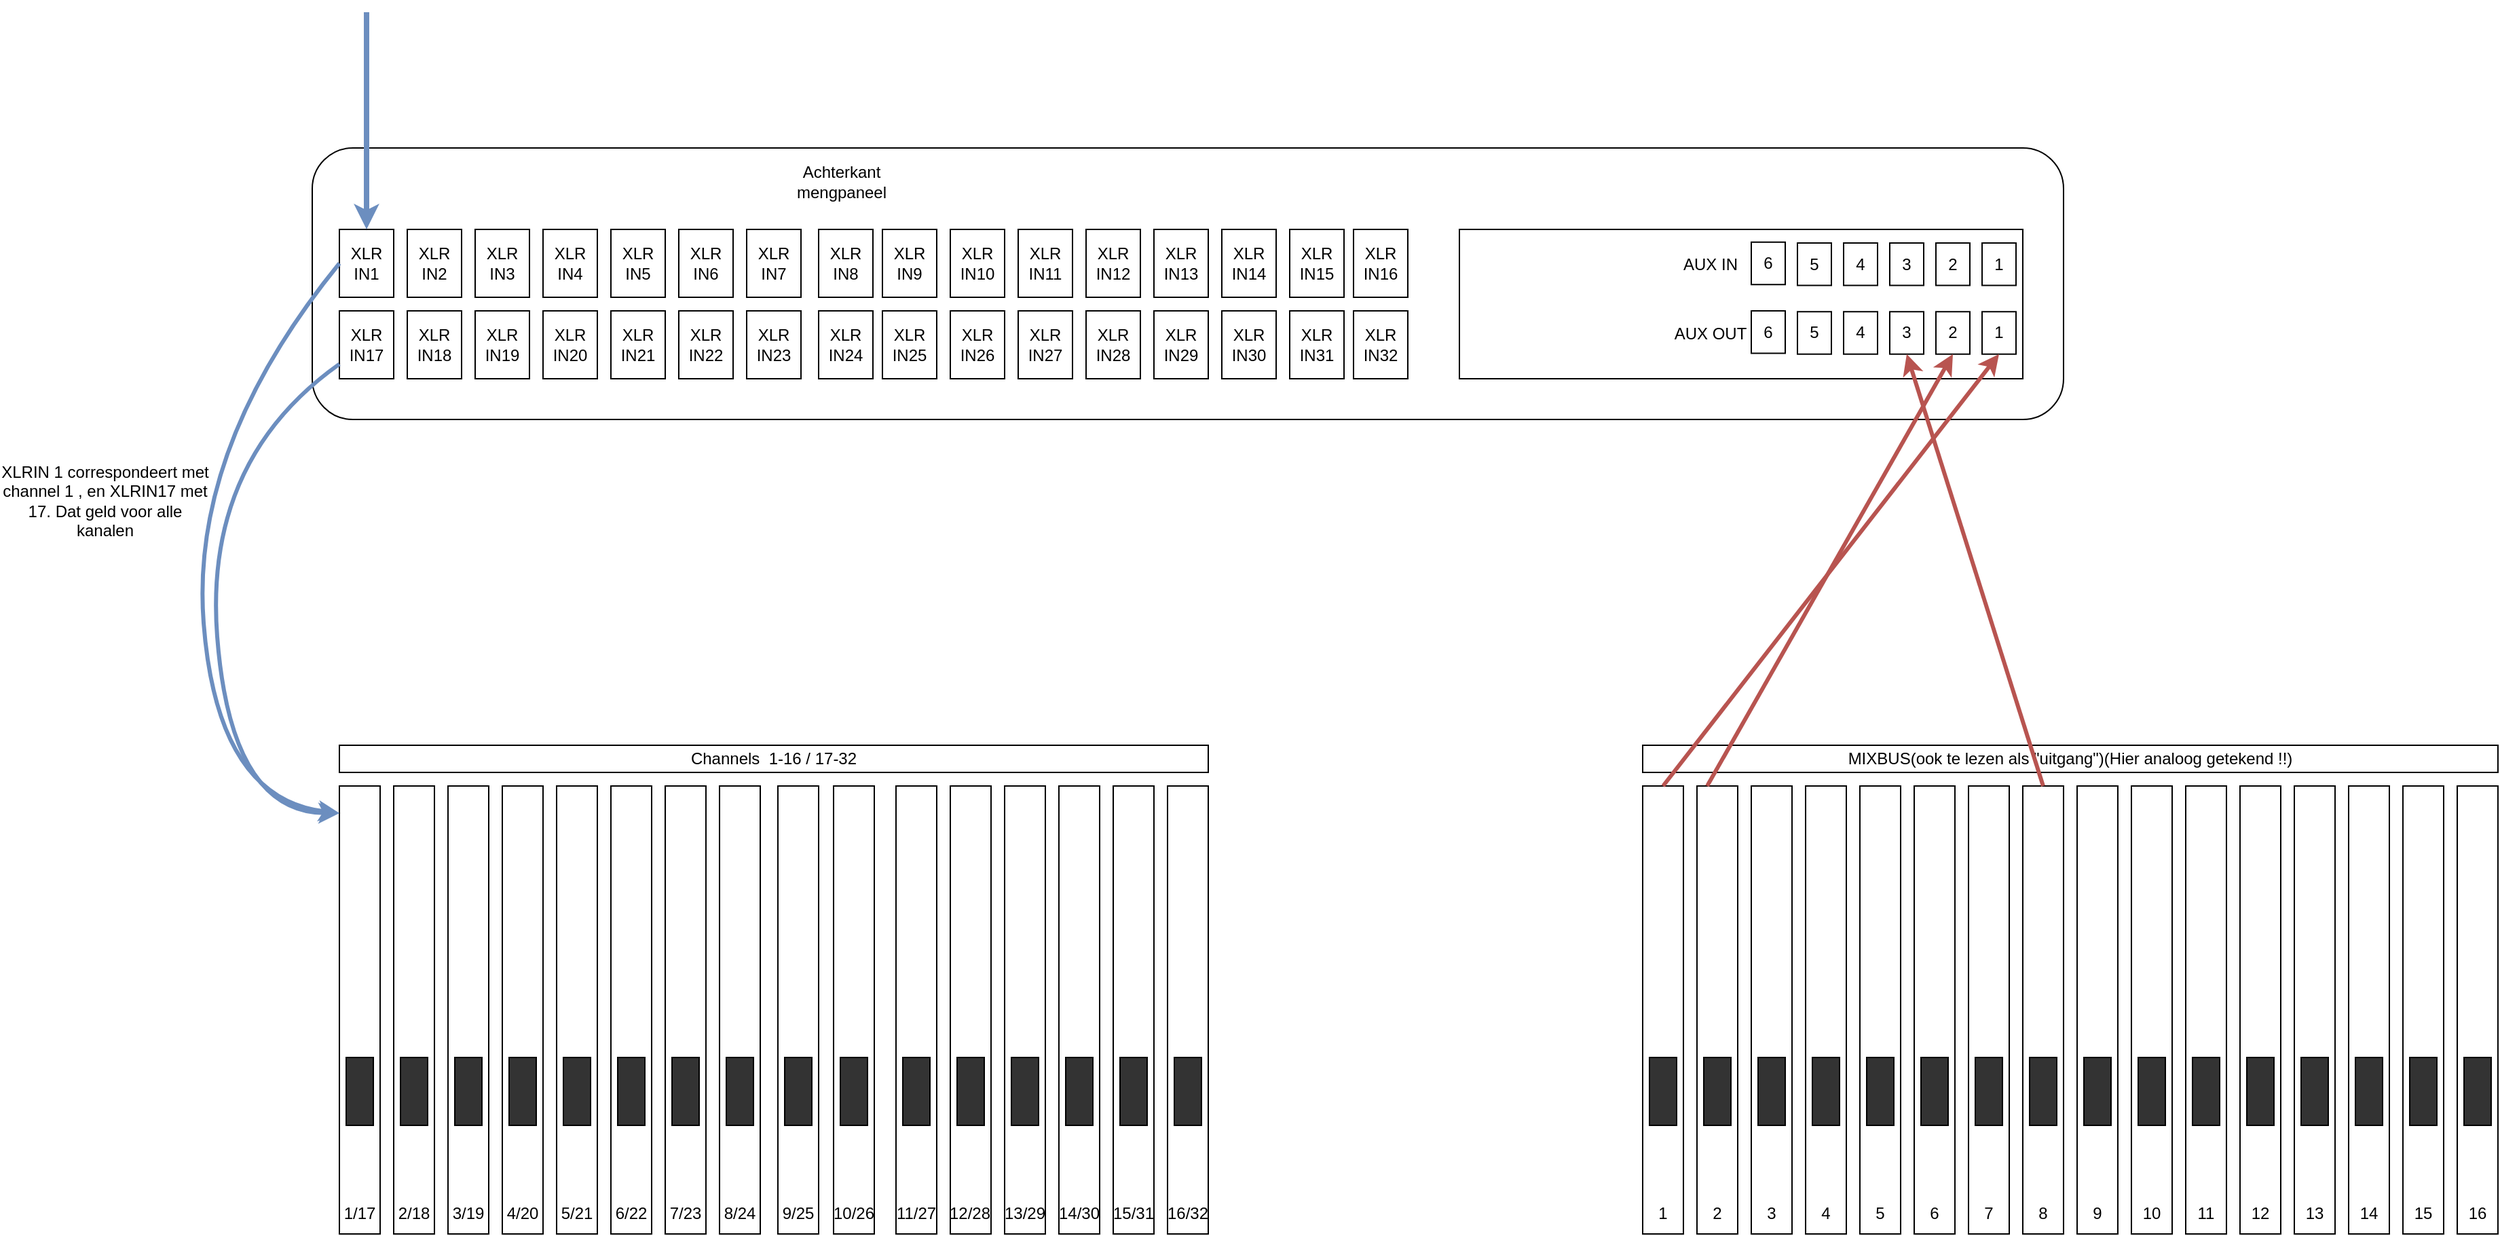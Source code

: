 <mxfile version="21.6.8" type="github">
  <diagram name="Pagina-1" id="InURAMPZYblSBHTQdXdy">
    <mxGraphModel dx="2547" dy="2115" grid="1" gridSize="10" guides="1" tooltips="1" connect="1" arrows="1" fold="1" page="1" pageScale="1" pageWidth="827" pageHeight="1169" math="0" shadow="0">
      <root>
        <mxCell id="0" />
        <mxCell id="1" parent="0" />
        <mxCell id="hqscupT1ShzUSF0tj5RE-1" value="" style="rounded=1;whiteSpace=wrap;html=1;" vertex="1" parent="1">
          <mxGeometry y="30" width="1290" height="200" as="geometry" />
        </mxCell>
        <mxCell id="Id2yi0CTfCnAcxIZ-awq-1" value="XLR IN1" style="rounded=0;whiteSpace=wrap;html=1;" parent="1" vertex="1">
          <mxGeometry x="20" y="90" width="40" height="50" as="geometry" />
        </mxCell>
        <mxCell id="Id2yi0CTfCnAcxIZ-awq-2" value="XLR IN2" style="rounded=0;whiteSpace=wrap;html=1;" parent="1" vertex="1">
          <mxGeometry x="70" y="90" width="40" height="50" as="geometry" />
        </mxCell>
        <mxCell id="Id2yi0CTfCnAcxIZ-awq-3" value="XLR IN3" style="rounded=0;whiteSpace=wrap;html=1;" parent="1" vertex="1">
          <mxGeometry x="120" y="90" width="40" height="50" as="geometry" />
        </mxCell>
        <mxCell id="Id2yi0CTfCnAcxIZ-awq-4" value="XLR IN4" style="rounded=0;whiteSpace=wrap;html=1;" parent="1" vertex="1">
          <mxGeometry x="170" y="90" width="40" height="50" as="geometry" />
        </mxCell>
        <mxCell id="Id2yi0CTfCnAcxIZ-awq-5" value="XLR IN5" style="rounded=0;whiteSpace=wrap;html=1;" parent="1" vertex="1">
          <mxGeometry x="220" y="90" width="40" height="50" as="geometry" />
        </mxCell>
        <mxCell id="Id2yi0CTfCnAcxIZ-awq-6" value="XLR IN6" style="rounded=0;whiteSpace=wrap;html=1;" parent="1" vertex="1">
          <mxGeometry x="270" y="90" width="40" height="50" as="geometry" />
        </mxCell>
        <mxCell id="Id2yi0CTfCnAcxIZ-awq-7" value="XLR IN7" style="rounded=0;whiteSpace=wrap;html=1;" parent="1" vertex="1">
          <mxGeometry x="320" y="90" width="40" height="50" as="geometry" />
        </mxCell>
        <mxCell id="Id2yi0CTfCnAcxIZ-awq-8" value="XLR IN8" style="rounded=0;whiteSpace=wrap;html=1;" parent="1" vertex="1">
          <mxGeometry x="373" y="90" width="40" height="50" as="geometry" />
        </mxCell>
        <mxCell id="Id2yi0CTfCnAcxIZ-awq-9" value="XLR IN9" style="rounded=0;whiteSpace=wrap;html=1;" parent="1" vertex="1">
          <mxGeometry x="420" y="90" width="40" height="50" as="geometry" />
        </mxCell>
        <mxCell id="Id2yi0CTfCnAcxIZ-awq-10" value="XLR IN11" style="rounded=0;whiteSpace=wrap;html=1;" parent="1" vertex="1">
          <mxGeometry x="520" y="90" width="40" height="50" as="geometry" />
        </mxCell>
        <mxCell id="Id2yi0CTfCnAcxIZ-awq-11" value="XLR IN10" style="rounded=0;whiteSpace=wrap;html=1;" parent="1" vertex="1">
          <mxGeometry x="470" y="90" width="40" height="50" as="geometry" />
        </mxCell>
        <mxCell id="Id2yi0CTfCnAcxIZ-awq-12" value="XLR IN12" style="rounded=0;whiteSpace=wrap;html=1;" parent="1" vertex="1">
          <mxGeometry x="570" y="90" width="40" height="50" as="geometry" />
        </mxCell>
        <mxCell id="Id2yi0CTfCnAcxIZ-awq-13" value="XLR IN13" style="rounded=0;whiteSpace=wrap;html=1;" parent="1" vertex="1">
          <mxGeometry x="620" y="90" width="40" height="50" as="geometry" />
        </mxCell>
        <mxCell id="Id2yi0CTfCnAcxIZ-awq-14" value="XLR IN14" style="rounded=0;whiteSpace=wrap;html=1;" parent="1" vertex="1">
          <mxGeometry x="670" y="90" width="40" height="50" as="geometry" />
        </mxCell>
        <mxCell id="Id2yi0CTfCnAcxIZ-awq-15" value="XLR IN15" style="rounded=0;whiteSpace=wrap;html=1;" parent="1" vertex="1">
          <mxGeometry x="720" y="90" width="40" height="50" as="geometry" />
        </mxCell>
        <mxCell id="Id2yi0CTfCnAcxIZ-awq-16" value="XLR IN16" style="rounded=0;whiteSpace=wrap;html=1;" parent="1" vertex="1">
          <mxGeometry x="767" y="90" width="40" height="50" as="geometry" />
        </mxCell>
        <mxCell id="Id2yi0CTfCnAcxIZ-awq-25" value="XLR IN17" style="rounded=0;whiteSpace=wrap;html=1;" parent="1" vertex="1">
          <mxGeometry x="20" y="150" width="40" height="50" as="geometry" />
        </mxCell>
        <mxCell id="Id2yi0CTfCnAcxIZ-awq-26" value="XLR IN18" style="rounded=0;whiteSpace=wrap;html=1;" parent="1" vertex="1">
          <mxGeometry x="70" y="150" width="40" height="50" as="geometry" />
        </mxCell>
        <mxCell id="Id2yi0CTfCnAcxIZ-awq-27" value="XLR IN19" style="rounded=0;whiteSpace=wrap;html=1;" parent="1" vertex="1">
          <mxGeometry x="120" y="150" width="40" height="50" as="geometry" />
        </mxCell>
        <mxCell id="Id2yi0CTfCnAcxIZ-awq-28" value="XLR IN20" style="rounded=0;whiteSpace=wrap;html=1;" parent="1" vertex="1">
          <mxGeometry x="170" y="150" width="40" height="50" as="geometry" />
        </mxCell>
        <mxCell id="Id2yi0CTfCnAcxIZ-awq-29" value="XLR IN21" style="rounded=0;whiteSpace=wrap;html=1;" parent="1" vertex="1">
          <mxGeometry x="220" y="150" width="40" height="50" as="geometry" />
        </mxCell>
        <mxCell id="Id2yi0CTfCnAcxIZ-awq-30" value="XLR IN22" style="rounded=0;whiteSpace=wrap;html=1;" parent="1" vertex="1">
          <mxGeometry x="270" y="150" width="40" height="50" as="geometry" />
        </mxCell>
        <mxCell id="Id2yi0CTfCnAcxIZ-awq-31" value="XLR IN23" style="rounded=0;whiteSpace=wrap;html=1;" parent="1" vertex="1">
          <mxGeometry x="320" y="150" width="40" height="50" as="geometry" />
        </mxCell>
        <mxCell id="Id2yi0CTfCnAcxIZ-awq-32" value="XLR IN24" style="rounded=0;whiteSpace=wrap;html=1;" parent="1" vertex="1">
          <mxGeometry x="373" y="150" width="40" height="50" as="geometry" />
        </mxCell>
        <mxCell id="Id2yi0CTfCnAcxIZ-awq-33" value="XLR IN25" style="rounded=0;whiteSpace=wrap;html=1;" parent="1" vertex="1">
          <mxGeometry x="420" y="150" width="40" height="50" as="geometry" />
        </mxCell>
        <mxCell id="Id2yi0CTfCnAcxIZ-awq-34" value="XLR IN27" style="rounded=0;whiteSpace=wrap;html=1;" parent="1" vertex="1">
          <mxGeometry x="520" y="150" width="40" height="50" as="geometry" />
        </mxCell>
        <mxCell id="Id2yi0CTfCnAcxIZ-awq-35" value="XLR IN26" style="rounded=0;whiteSpace=wrap;html=1;" parent="1" vertex="1">
          <mxGeometry x="470" y="150" width="40" height="50" as="geometry" />
        </mxCell>
        <mxCell id="Id2yi0CTfCnAcxIZ-awq-36" value="XLR IN28" style="rounded=0;whiteSpace=wrap;html=1;" parent="1" vertex="1">
          <mxGeometry x="570" y="150" width="40" height="50" as="geometry" />
        </mxCell>
        <mxCell id="Id2yi0CTfCnAcxIZ-awq-37" value="XLR IN29" style="rounded=0;whiteSpace=wrap;html=1;" parent="1" vertex="1">
          <mxGeometry x="620" y="150" width="40" height="50" as="geometry" />
        </mxCell>
        <mxCell id="Id2yi0CTfCnAcxIZ-awq-38" value="XLR IN30" style="rounded=0;whiteSpace=wrap;html=1;" parent="1" vertex="1">
          <mxGeometry x="670" y="150" width="40" height="50" as="geometry" />
        </mxCell>
        <mxCell id="Id2yi0CTfCnAcxIZ-awq-39" value="XLR IN31" style="rounded=0;whiteSpace=wrap;html=1;" parent="1" vertex="1">
          <mxGeometry x="720" y="150" width="40" height="50" as="geometry" />
        </mxCell>
        <mxCell id="Id2yi0CTfCnAcxIZ-awq-40" value="XLR IN32" style="rounded=0;whiteSpace=wrap;html=1;" parent="1" vertex="1">
          <mxGeometry x="767" y="150" width="40" height="50" as="geometry" />
        </mxCell>
        <mxCell id="hqscupT1ShzUSF0tj5RE-2" value="Achterkant mengpaneel" style="text;html=1;strokeColor=none;fillColor=none;align=center;verticalAlign=middle;whiteSpace=wrap;rounded=0;" vertex="1" parent="1">
          <mxGeometry x="360" y="40" width="60" height="30" as="geometry" />
        </mxCell>
        <mxCell id="hqscupT1ShzUSF0tj5RE-3" value="" style="rounded=0;whiteSpace=wrap;html=1;" vertex="1" parent="1">
          <mxGeometry x="20" y="500" width="30" height="330" as="geometry" />
        </mxCell>
        <mxCell id="hqscupT1ShzUSF0tj5RE-4" value="" style="rounded=0;whiteSpace=wrap;html=1;fillColor=#333333;" vertex="1" parent="1">
          <mxGeometry x="25" y="700" width="20" height="50" as="geometry" />
        </mxCell>
        <mxCell id="hqscupT1ShzUSF0tj5RE-5" value="1/17" style="text;html=1;strokeColor=none;fillColor=none;align=center;verticalAlign=middle;whiteSpace=wrap;rounded=0;" vertex="1" parent="1">
          <mxGeometry x="25" y="800" width="20" height="30" as="geometry" />
        </mxCell>
        <mxCell id="hqscupT1ShzUSF0tj5RE-6" value="" style="rounded=0;whiteSpace=wrap;html=1;" vertex="1" parent="1">
          <mxGeometry x="980" y="500" width="30" height="330" as="geometry" />
        </mxCell>
        <mxCell id="hqscupT1ShzUSF0tj5RE-7" value="" style="rounded=0;whiteSpace=wrap;html=1;fillColor=#333333;" vertex="1" parent="1">
          <mxGeometry x="985" y="700" width="20" height="50" as="geometry" />
        </mxCell>
        <mxCell id="hqscupT1ShzUSF0tj5RE-8" value="1" style="text;html=1;strokeColor=none;fillColor=none;align=center;verticalAlign=middle;whiteSpace=wrap;rounded=0;" vertex="1" parent="1">
          <mxGeometry x="985" y="800" width="20" height="30" as="geometry" />
        </mxCell>
        <mxCell id="hqscupT1ShzUSF0tj5RE-10" value="" style="endArrow=classic;html=1;rounded=0;strokeWidth=4;fillColor=#dae8fc;strokeColor=#6c8ebf;" edge="1" parent="1" target="Id2yi0CTfCnAcxIZ-awq-1">
          <mxGeometry width="50" height="50" relative="1" as="geometry">
            <mxPoint x="40" y="-70" as="sourcePoint" />
            <mxPoint x="65" y="-100" as="targetPoint" />
          </mxGeometry>
        </mxCell>
        <mxCell id="hqscupT1ShzUSF0tj5RE-11" value="" style="curved=1;endArrow=classic;html=1;rounded=0;fillColor=#dae8fc;strokeColor=#6c8ebf;exitX=0;exitY=0.5;exitDx=0;exitDy=0;strokeWidth=3;" edge="1" parent="1" source="Id2yi0CTfCnAcxIZ-awq-1">
          <mxGeometry width="50" height="50" relative="1" as="geometry">
            <mxPoint x="-30" y="570" as="sourcePoint" />
            <mxPoint x="20" y="520" as="targetPoint" />
            <Array as="points">
              <mxPoint x="-90" y="250" />
              <mxPoint x="-70" y="510" />
            </Array>
          </mxGeometry>
        </mxCell>
        <mxCell id="hqscupT1ShzUSF0tj5RE-12" value="" style="rounded=0;whiteSpace=wrap;html=1;" vertex="1" parent="1">
          <mxGeometry x="60" y="500" width="30" height="330" as="geometry" />
        </mxCell>
        <mxCell id="hqscupT1ShzUSF0tj5RE-13" value="" style="rounded=0;whiteSpace=wrap;html=1;fillColor=#333333;" vertex="1" parent="1">
          <mxGeometry x="65" y="700" width="20" height="50" as="geometry" />
        </mxCell>
        <mxCell id="hqscupT1ShzUSF0tj5RE-14" value="2/18" style="text;html=1;strokeColor=none;fillColor=none;align=center;verticalAlign=middle;whiteSpace=wrap;rounded=0;" vertex="1" parent="1">
          <mxGeometry x="65" y="800" width="20" height="30" as="geometry" />
        </mxCell>
        <mxCell id="hqscupT1ShzUSF0tj5RE-15" value="" style="rounded=0;whiteSpace=wrap;html=1;" vertex="1" parent="1">
          <mxGeometry x="100" y="500" width="30" height="330" as="geometry" />
        </mxCell>
        <mxCell id="hqscupT1ShzUSF0tj5RE-16" value="" style="rounded=0;whiteSpace=wrap;html=1;fillColor=#333333;" vertex="1" parent="1">
          <mxGeometry x="105" y="700" width="20" height="50" as="geometry" />
        </mxCell>
        <mxCell id="hqscupT1ShzUSF0tj5RE-17" value="3/19" style="text;html=1;strokeColor=none;fillColor=none;align=center;verticalAlign=middle;whiteSpace=wrap;rounded=0;" vertex="1" parent="1">
          <mxGeometry x="105" y="800" width="20" height="30" as="geometry" />
        </mxCell>
        <mxCell id="hqscupT1ShzUSF0tj5RE-18" value="" style="rounded=0;whiteSpace=wrap;html=1;" vertex="1" parent="1">
          <mxGeometry x="140" y="500" width="30" height="330" as="geometry" />
        </mxCell>
        <mxCell id="hqscupT1ShzUSF0tj5RE-19" value="" style="rounded=0;whiteSpace=wrap;html=1;fillColor=#333333;" vertex="1" parent="1">
          <mxGeometry x="145" y="700" width="20" height="50" as="geometry" />
        </mxCell>
        <mxCell id="hqscupT1ShzUSF0tj5RE-20" value="4/20" style="text;html=1;strokeColor=none;fillColor=none;align=center;verticalAlign=middle;whiteSpace=wrap;rounded=0;" vertex="1" parent="1">
          <mxGeometry x="145" y="800" width="20" height="30" as="geometry" />
        </mxCell>
        <mxCell id="hqscupT1ShzUSF0tj5RE-21" value="" style="rounded=0;whiteSpace=wrap;html=1;" vertex="1" parent="1">
          <mxGeometry x="180" y="500" width="30" height="330" as="geometry" />
        </mxCell>
        <mxCell id="hqscupT1ShzUSF0tj5RE-22" value="" style="rounded=0;whiteSpace=wrap;html=1;fillColor=#333333;" vertex="1" parent="1">
          <mxGeometry x="185" y="700" width="20" height="50" as="geometry" />
        </mxCell>
        <mxCell id="hqscupT1ShzUSF0tj5RE-23" value="5/21" style="text;html=1;strokeColor=none;fillColor=none;align=center;verticalAlign=middle;whiteSpace=wrap;rounded=0;" vertex="1" parent="1">
          <mxGeometry x="185" y="800" width="20" height="30" as="geometry" />
        </mxCell>
        <mxCell id="hqscupT1ShzUSF0tj5RE-24" value="" style="rounded=0;whiteSpace=wrap;html=1;" vertex="1" parent="1">
          <mxGeometry x="220" y="500" width="30" height="330" as="geometry" />
        </mxCell>
        <mxCell id="hqscupT1ShzUSF0tj5RE-25" value="" style="rounded=0;whiteSpace=wrap;html=1;fillColor=#333333;" vertex="1" parent="1">
          <mxGeometry x="225" y="700" width="20" height="50" as="geometry" />
        </mxCell>
        <mxCell id="hqscupT1ShzUSF0tj5RE-26" value="6/22" style="text;html=1;strokeColor=none;fillColor=none;align=center;verticalAlign=middle;whiteSpace=wrap;rounded=0;" vertex="1" parent="1">
          <mxGeometry x="225" y="800" width="20" height="30" as="geometry" />
        </mxCell>
        <mxCell id="hqscupT1ShzUSF0tj5RE-27" value="" style="rounded=0;whiteSpace=wrap;html=1;" vertex="1" parent="1">
          <mxGeometry x="260" y="500" width="30" height="330" as="geometry" />
        </mxCell>
        <mxCell id="hqscupT1ShzUSF0tj5RE-28" value="" style="rounded=0;whiteSpace=wrap;html=1;fillColor=#333333;" vertex="1" parent="1">
          <mxGeometry x="265" y="700" width="20" height="50" as="geometry" />
        </mxCell>
        <mxCell id="hqscupT1ShzUSF0tj5RE-29" value="7/23" style="text;html=1;strokeColor=none;fillColor=none;align=center;verticalAlign=middle;whiteSpace=wrap;rounded=0;" vertex="1" parent="1">
          <mxGeometry x="265" y="800" width="20" height="30" as="geometry" />
        </mxCell>
        <mxCell id="hqscupT1ShzUSF0tj5RE-30" value="" style="rounded=0;whiteSpace=wrap;html=1;" vertex="1" parent="1">
          <mxGeometry x="300" y="500" width="30" height="330" as="geometry" />
        </mxCell>
        <mxCell id="hqscupT1ShzUSF0tj5RE-31" value="" style="rounded=0;whiteSpace=wrap;html=1;fillColor=#333333;" vertex="1" parent="1">
          <mxGeometry x="305" y="700" width="20" height="50" as="geometry" />
        </mxCell>
        <mxCell id="hqscupT1ShzUSF0tj5RE-32" value="8/24" style="text;html=1;strokeColor=none;fillColor=none;align=center;verticalAlign=middle;whiteSpace=wrap;rounded=0;" vertex="1" parent="1">
          <mxGeometry x="305" y="800" width="20" height="30" as="geometry" />
        </mxCell>
        <mxCell id="hqscupT1ShzUSF0tj5RE-33" value="" style="rounded=0;whiteSpace=wrap;html=1;" vertex="1" parent="1">
          <mxGeometry x="343" y="500" width="30" height="330" as="geometry" />
        </mxCell>
        <mxCell id="hqscupT1ShzUSF0tj5RE-34" value="" style="rounded=0;whiteSpace=wrap;html=1;fillColor=#333333;" vertex="1" parent="1">
          <mxGeometry x="348" y="700" width="20" height="50" as="geometry" />
        </mxCell>
        <mxCell id="hqscupT1ShzUSF0tj5RE-35" value="9/25" style="text;html=1;strokeColor=none;fillColor=none;align=center;verticalAlign=middle;whiteSpace=wrap;rounded=0;" vertex="1" parent="1">
          <mxGeometry x="348" y="800" width="20" height="30" as="geometry" />
        </mxCell>
        <mxCell id="hqscupT1ShzUSF0tj5RE-36" value="" style="rounded=0;whiteSpace=wrap;html=1;" vertex="1" parent="1">
          <mxGeometry x="384" y="500" width="30" height="330" as="geometry" />
        </mxCell>
        <mxCell id="hqscupT1ShzUSF0tj5RE-37" value="" style="rounded=0;whiteSpace=wrap;html=1;fillColor=#333333;" vertex="1" parent="1">
          <mxGeometry x="389" y="700" width="20" height="50" as="geometry" />
        </mxCell>
        <mxCell id="hqscupT1ShzUSF0tj5RE-38" value="10/26" style="text;html=1;strokeColor=none;fillColor=none;align=center;verticalAlign=middle;whiteSpace=wrap;rounded=0;" vertex="1" parent="1">
          <mxGeometry x="389" y="800" width="20" height="30" as="geometry" />
        </mxCell>
        <mxCell id="hqscupT1ShzUSF0tj5RE-39" value="" style="rounded=0;whiteSpace=wrap;html=1;" vertex="1" parent="1">
          <mxGeometry x="430" y="500" width="30" height="330" as="geometry" />
        </mxCell>
        <mxCell id="hqscupT1ShzUSF0tj5RE-40" value="" style="rounded=0;whiteSpace=wrap;html=1;fillColor=#333333;" vertex="1" parent="1">
          <mxGeometry x="435" y="700" width="20" height="50" as="geometry" />
        </mxCell>
        <mxCell id="hqscupT1ShzUSF0tj5RE-41" value="11/27" style="text;html=1;strokeColor=none;fillColor=none;align=center;verticalAlign=middle;whiteSpace=wrap;rounded=0;" vertex="1" parent="1">
          <mxGeometry x="435" y="800" width="20" height="30" as="geometry" />
        </mxCell>
        <mxCell id="hqscupT1ShzUSF0tj5RE-42" value="" style="rounded=0;whiteSpace=wrap;html=1;" vertex="1" parent="1">
          <mxGeometry x="470" y="500" width="30" height="330" as="geometry" />
        </mxCell>
        <mxCell id="hqscupT1ShzUSF0tj5RE-43" value="" style="rounded=0;whiteSpace=wrap;html=1;fillColor=#333333;" vertex="1" parent="1">
          <mxGeometry x="475" y="700" width="20" height="50" as="geometry" />
        </mxCell>
        <mxCell id="hqscupT1ShzUSF0tj5RE-44" value="12/28" style="text;html=1;strokeColor=none;fillColor=none;align=center;verticalAlign=middle;whiteSpace=wrap;rounded=0;" vertex="1" parent="1">
          <mxGeometry x="472" y="800" width="25" height="30" as="geometry" />
        </mxCell>
        <mxCell id="hqscupT1ShzUSF0tj5RE-45" value="" style="rounded=0;whiteSpace=wrap;html=1;" vertex="1" parent="1">
          <mxGeometry x="510" y="500" width="30" height="330" as="geometry" />
        </mxCell>
        <mxCell id="hqscupT1ShzUSF0tj5RE-46" value="" style="rounded=0;whiteSpace=wrap;html=1;fillColor=#333333;" vertex="1" parent="1">
          <mxGeometry x="515" y="700" width="20" height="50" as="geometry" />
        </mxCell>
        <mxCell id="hqscupT1ShzUSF0tj5RE-47" value="13/29" style="text;html=1;strokeColor=none;fillColor=none;align=center;verticalAlign=middle;whiteSpace=wrap;rounded=0;" vertex="1" parent="1">
          <mxGeometry x="515" y="800" width="20" height="30" as="geometry" />
        </mxCell>
        <mxCell id="hqscupT1ShzUSF0tj5RE-48" value="" style="rounded=0;whiteSpace=wrap;html=1;" vertex="1" parent="1">
          <mxGeometry x="550" y="500" width="30" height="330" as="geometry" />
        </mxCell>
        <mxCell id="hqscupT1ShzUSF0tj5RE-49" value="" style="rounded=0;whiteSpace=wrap;html=1;fillColor=#333333;" vertex="1" parent="1">
          <mxGeometry x="555" y="700" width="20" height="50" as="geometry" />
        </mxCell>
        <mxCell id="hqscupT1ShzUSF0tj5RE-50" value="14/30" style="text;html=1;strokeColor=none;fillColor=none;align=center;verticalAlign=middle;whiteSpace=wrap;rounded=0;" vertex="1" parent="1">
          <mxGeometry x="555" y="800" width="20" height="30" as="geometry" />
        </mxCell>
        <mxCell id="hqscupT1ShzUSF0tj5RE-51" value="" style="rounded=0;whiteSpace=wrap;html=1;" vertex="1" parent="1">
          <mxGeometry x="590" y="500" width="30" height="330" as="geometry" />
        </mxCell>
        <mxCell id="hqscupT1ShzUSF0tj5RE-52" value="" style="rounded=0;whiteSpace=wrap;html=1;fillColor=#333333;" vertex="1" parent="1">
          <mxGeometry x="595" y="700" width="20" height="50" as="geometry" />
        </mxCell>
        <mxCell id="hqscupT1ShzUSF0tj5RE-53" value="15/31" style="text;html=1;strokeColor=none;fillColor=none;align=center;verticalAlign=middle;whiteSpace=wrap;rounded=0;" vertex="1" parent="1">
          <mxGeometry x="595" y="800" width="20" height="30" as="geometry" />
        </mxCell>
        <mxCell id="hqscupT1ShzUSF0tj5RE-54" value="" style="rounded=0;whiteSpace=wrap;html=1;" vertex="1" parent="1">
          <mxGeometry x="630" y="500" width="30" height="330" as="geometry" />
        </mxCell>
        <mxCell id="hqscupT1ShzUSF0tj5RE-55" value="" style="rounded=0;whiteSpace=wrap;html=1;fillColor=#333333;" vertex="1" parent="1">
          <mxGeometry x="635" y="700" width="20" height="50" as="geometry" />
        </mxCell>
        <mxCell id="hqscupT1ShzUSF0tj5RE-56" value="16/32" style="text;html=1;strokeColor=none;fillColor=none;align=center;verticalAlign=middle;whiteSpace=wrap;rounded=0;" vertex="1" parent="1">
          <mxGeometry x="635" y="800" width="20" height="30" as="geometry" />
        </mxCell>
        <mxCell id="hqscupT1ShzUSF0tj5RE-57" value="MIXBUS(ook te lezen als &quot;uitgang&quot;)(Hier analoog getekend !!)" style="rounded=0;whiteSpace=wrap;html=1;" vertex="1" parent="1">
          <mxGeometry x="980" y="470" width="630" height="20" as="geometry" />
        </mxCell>
        <mxCell id="hqscupT1ShzUSF0tj5RE-58" value="" style="rounded=0;whiteSpace=wrap;html=1;" vertex="1" parent="1">
          <mxGeometry x="1020" y="500" width="30" height="330" as="geometry" />
        </mxCell>
        <mxCell id="hqscupT1ShzUSF0tj5RE-59" value="" style="rounded=0;whiteSpace=wrap;html=1;fillColor=#333333;" vertex="1" parent="1">
          <mxGeometry x="1025" y="700" width="20" height="50" as="geometry" />
        </mxCell>
        <mxCell id="hqscupT1ShzUSF0tj5RE-60" value="2" style="text;html=1;strokeColor=none;fillColor=none;align=center;verticalAlign=middle;whiteSpace=wrap;rounded=0;" vertex="1" parent="1">
          <mxGeometry x="1025" y="800" width="20" height="30" as="geometry" />
        </mxCell>
        <mxCell id="hqscupT1ShzUSF0tj5RE-61" value="" style="rounded=0;whiteSpace=wrap;html=1;" vertex="1" parent="1">
          <mxGeometry x="1060" y="500" width="30" height="330" as="geometry" />
        </mxCell>
        <mxCell id="hqscupT1ShzUSF0tj5RE-62" value="" style="rounded=0;whiteSpace=wrap;html=1;fillColor=#333333;" vertex="1" parent="1">
          <mxGeometry x="1065" y="700" width="20" height="50" as="geometry" />
        </mxCell>
        <mxCell id="hqscupT1ShzUSF0tj5RE-63" value="3" style="text;html=1;strokeColor=none;fillColor=none;align=center;verticalAlign=middle;whiteSpace=wrap;rounded=0;" vertex="1" parent="1">
          <mxGeometry x="1065" y="800" width="20" height="30" as="geometry" />
        </mxCell>
        <mxCell id="hqscupT1ShzUSF0tj5RE-64" value="" style="rounded=0;whiteSpace=wrap;html=1;" vertex="1" parent="1">
          <mxGeometry x="1100" y="500" width="30" height="330" as="geometry" />
        </mxCell>
        <mxCell id="hqscupT1ShzUSF0tj5RE-65" value="" style="rounded=0;whiteSpace=wrap;html=1;fillColor=#333333;" vertex="1" parent="1">
          <mxGeometry x="1105" y="700" width="20" height="50" as="geometry" />
        </mxCell>
        <mxCell id="hqscupT1ShzUSF0tj5RE-66" value="4" style="text;html=1;strokeColor=none;fillColor=none;align=center;verticalAlign=middle;whiteSpace=wrap;rounded=0;" vertex="1" parent="1">
          <mxGeometry x="1105" y="800" width="20" height="30" as="geometry" />
        </mxCell>
        <mxCell id="hqscupT1ShzUSF0tj5RE-67" value="" style="rounded=0;whiteSpace=wrap;html=1;" vertex="1" parent="1">
          <mxGeometry x="1140" y="500" width="30" height="330" as="geometry" />
        </mxCell>
        <mxCell id="hqscupT1ShzUSF0tj5RE-68" value="" style="rounded=0;whiteSpace=wrap;html=1;fillColor=#333333;" vertex="1" parent="1">
          <mxGeometry x="1145" y="700" width="20" height="50" as="geometry" />
        </mxCell>
        <mxCell id="hqscupT1ShzUSF0tj5RE-69" value="5" style="text;html=1;strokeColor=none;fillColor=none;align=center;verticalAlign=middle;whiteSpace=wrap;rounded=0;" vertex="1" parent="1">
          <mxGeometry x="1145" y="800" width="20" height="30" as="geometry" />
        </mxCell>
        <mxCell id="hqscupT1ShzUSF0tj5RE-70" value="" style="rounded=0;whiteSpace=wrap;html=1;" vertex="1" parent="1">
          <mxGeometry x="1180" y="500" width="30" height="330" as="geometry" />
        </mxCell>
        <mxCell id="hqscupT1ShzUSF0tj5RE-71" value="" style="rounded=0;whiteSpace=wrap;html=1;fillColor=#333333;" vertex="1" parent="1">
          <mxGeometry x="1185" y="700" width="20" height="50" as="geometry" />
        </mxCell>
        <mxCell id="hqscupT1ShzUSF0tj5RE-72" value="6" style="text;html=1;strokeColor=none;fillColor=none;align=center;verticalAlign=middle;whiteSpace=wrap;rounded=0;" vertex="1" parent="1">
          <mxGeometry x="1185" y="800" width="20" height="30" as="geometry" />
        </mxCell>
        <mxCell id="hqscupT1ShzUSF0tj5RE-73" value="" style="rounded=0;whiteSpace=wrap;html=1;" vertex="1" parent="1">
          <mxGeometry x="1220" y="500" width="30" height="330" as="geometry" />
        </mxCell>
        <mxCell id="hqscupT1ShzUSF0tj5RE-74" value="" style="rounded=0;whiteSpace=wrap;html=1;fillColor=#333333;" vertex="1" parent="1">
          <mxGeometry x="1225" y="700" width="20" height="50" as="geometry" />
        </mxCell>
        <mxCell id="hqscupT1ShzUSF0tj5RE-75" value="7" style="text;html=1;strokeColor=none;fillColor=none;align=center;verticalAlign=middle;whiteSpace=wrap;rounded=0;" vertex="1" parent="1">
          <mxGeometry x="1225" y="800" width="20" height="30" as="geometry" />
        </mxCell>
        <mxCell id="hqscupT1ShzUSF0tj5RE-76" value="" style="rounded=0;whiteSpace=wrap;html=1;" vertex="1" parent="1">
          <mxGeometry x="1260" y="500" width="30" height="330" as="geometry" />
        </mxCell>
        <mxCell id="hqscupT1ShzUSF0tj5RE-77" value="" style="rounded=0;whiteSpace=wrap;html=1;fillColor=#333333;" vertex="1" parent="1">
          <mxGeometry x="1265" y="700" width="20" height="50" as="geometry" />
        </mxCell>
        <mxCell id="hqscupT1ShzUSF0tj5RE-78" value="8" style="text;html=1;strokeColor=none;fillColor=none;align=center;verticalAlign=middle;whiteSpace=wrap;rounded=0;" vertex="1" parent="1">
          <mxGeometry x="1265" y="800" width="20" height="30" as="geometry" />
        </mxCell>
        <mxCell id="hqscupT1ShzUSF0tj5RE-79" value="Channels&amp;nbsp; 1-16 / 17-32" style="rounded=0;whiteSpace=wrap;html=1;" vertex="1" parent="1">
          <mxGeometry x="20" y="470" width="640" height="20" as="geometry" />
        </mxCell>
        <mxCell id="hqscupT1ShzUSF0tj5RE-81" value="XLRIN 1 correspondeert met channel 1 , en XLRIN17 met 17. Dat geld voor alle kanalen" style="text;html=1;strokeColor=none;fillColor=none;align=center;verticalAlign=middle;whiteSpace=wrap;rounded=0;" vertex="1" parent="1">
          <mxGeometry x="-230" y="260" width="155" height="60" as="geometry" />
        </mxCell>
        <mxCell id="hqscupT1ShzUSF0tj5RE-82" value="" style="rounded=0;whiteSpace=wrap;html=1;" vertex="1" parent="1">
          <mxGeometry x="845" y="90" width="415" height="110" as="geometry" />
        </mxCell>
        <mxCell id="hqscupT1ShzUSF0tj5RE-83" value="1" style="rounded=0;whiteSpace=wrap;html=1;" vertex="1" parent="1">
          <mxGeometry x="1230" y="100" width="25" height="31.25" as="geometry" />
        </mxCell>
        <mxCell id="hqscupT1ShzUSF0tj5RE-84" value="2" style="rounded=0;whiteSpace=wrap;html=1;" vertex="1" parent="1">
          <mxGeometry x="1196" y="100" width="25" height="31.25" as="geometry" />
        </mxCell>
        <mxCell id="hqscupT1ShzUSF0tj5RE-85" value="3" style="rounded=0;whiteSpace=wrap;html=1;" vertex="1" parent="1">
          <mxGeometry x="1162" y="100" width="25" height="31.25" as="geometry" />
        </mxCell>
        <mxCell id="hqscupT1ShzUSF0tj5RE-86" value="4" style="rounded=0;whiteSpace=wrap;html=1;" vertex="1" parent="1">
          <mxGeometry x="1128" y="100" width="25" height="31.25" as="geometry" />
        </mxCell>
        <mxCell id="hqscupT1ShzUSF0tj5RE-87" value="5" style="rounded=0;whiteSpace=wrap;html=1;" vertex="1" parent="1">
          <mxGeometry x="1094" y="100" width="25" height="31.25" as="geometry" />
        </mxCell>
        <mxCell id="hqscupT1ShzUSF0tj5RE-88" value="6" style="rounded=0;whiteSpace=wrap;html=1;" vertex="1" parent="1">
          <mxGeometry x="1060" y="99.38" width="25" height="31.25" as="geometry" />
        </mxCell>
        <mxCell id="hqscupT1ShzUSF0tj5RE-90" value="1" style="rounded=0;whiteSpace=wrap;html=1;" vertex="1" parent="1">
          <mxGeometry x="1230" y="150.62" width="25" height="31.25" as="geometry" />
        </mxCell>
        <mxCell id="hqscupT1ShzUSF0tj5RE-91" value="2" style="rounded=0;whiteSpace=wrap;html=1;" vertex="1" parent="1">
          <mxGeometry x="1196" y="150.62" width="25" height="31.25" as="geometry" />
        </mxCell>
        <mxCell id="hqscupT1ShzUSF0tj5RE-92" value="3" style="rounded=0;whiteSpace=wrap;html=1;" vertex="1" parent="1">
          <mxGeometry x="1162" y="150.62" width="25" height="31.25" as="geometry" />
        </mxCell>
        <mxCell id="hqscupT1ShzUSF0tj5RE-93" value="4" style="rounded=0;whiteSpace=wrap;html=1;" vertex="1" parent="1">
          <mxGeometry x="1128" y="150.62" width="25" height="31.25" as="geometry" />
        </mxCell>
        <mxCell id="hqscupT1ShzUSF0tj5RE-94" value="5" style="rounded=0;whiteSpace=wrap;html=1;" vertex="1" parent="1">
          <mxGeometry x="1094" y="150.62" width="25" height="31.25" as="geometry" />
        </mxCell>
        <mxCell id="hqscupT1ShzUSF0tj5RE-95" value="6" style="rounded=0;whiteSpace=wrap;html=1;" vertex="1" parent="1">
          <mxGeometry x="1060" y="150" width="25" height="31.25" as="geometry" />
        </mxCell>
        <mxCell id="hqscupT1ShzUSF0tj5RE-96" value="AUX IN" style="text;html=1;strokeColor=none;fillColor=none;align=center;verticalAlign=middle;whiteSpace=wrap;rounded=0;" vertex="1" parent="1">
          <mxGeometry x="1000" y="101.25" width="60" height="30" as="geometry" />
        </mxCell>
        <mxCell id="hqscupT1ShzUSF0tj5RE-97" value="AUX OUT" style="text;html=1;strokeColor=none;fillColor=none;align=center;verticalAlign=middle;whiteSpace=wrap;rounded=0;" vertex="1" parent="1">
          <mxGeometry x="1000" y="151.87" width="60" height="30" as="geometry" />
        </mxCell>
        <mxCell id="hqscupT1ShzUSF0tj5RE-98" value="" style="curved=1;endArrow=classic;html=1;rounded=0;fillColor=#dae8fc;strokeColor=#6c8ebf;strokeWidth=3;" edge="1" parent="1" source="Id2yi0CTfCnAcxIZ-awq-25">
          <mxGeometry width="50" height="50" relative="1" as="geometry">
            <mxPoint x="30" y="125" as="sourcePoint" />
            <mxPoint x="20" y="520" as="targetPoint" />
            <Array as="points">
              <mxPoint x="-80" y="260" />
              <mxPoint x="-60" y="520" />
            </Array>
          </mxGeometry>
        </mxCell>
        <mxCell id="hqscupT1ShzUSF0tj5RE-99" value="" style="endArrow=classic;html=1;rounded=0;entryX=0.5;entryY=1;entryDx=0;entryDy=0;exitX=0.5;exitY=0;exitDx=0;exitDy=0;fillColor=#f8cecc;strokeColor=#b85450;strokeWidth=3;" edge="1" parent="1" source="hqscupT1ShzUSF0tj5RE-6" target="hqscupT1ShzUSF0tj5RE-90">
          <mxGeometry width="50" height="50" relative="1" as="geometry">
            <mxPoint x="1010" y="460" as="sourcePoint" />
            <mxPoint x="1060" y="410" as="targetPoint" />
          </mxGeometry>
        </mxCell>
        <mxCell id="hqscupT1ShzUSF0tj5RE-100" value="" style="endArrow=classic;html=1;rounded=0;entryX=0.5;entryY=1;entryDx=0;entryDy=0;exitX=0.25;exitY=0;exitDx=0;exitDy=0;fillColor=#f8cecc;strokeColor=#b85450;strokeWidth=3;" edge="1" parent="1" source="hqscupT1ShzUSF0tj5RE-58" target="hqscupT1ShzUSF0tj5RE-91">
          <mxGeometry width="50" height="50" relative="1" as="geometry">
            <mxPoint x="1005" y="510" as="sourcePoint" />
            <mxPoint x="1253" y="192" as="targetPoint" />
          </mxGeometry>
        </mxCell>
        <mxCell id="hqscupT1ShzUSF0tj5RE-101" value="" style="rounded=0;whiteSpace=wrap;html=1;" vertex="1" parent="1">
          <mxGeometry x="1300" y="500" width="30" height="330" as="geometry" />
        </mxCell>
        <mxCell id="hqscupT1ShzUSF0tj5RE-102" value="" style="rounded=0;whiteSpace=wrap;html=1;fillColor=#333333;" vertex="1" parent="1">
          <mxGeometry x="1305" y="700" width="20" height="50" as="geometry" />
        </mxCell>
        <mxCell id="hqscupT1ShzUSF0tj5RE-103" value="9" style="text;html=1;strokeColor=none;fillColor=none;align=center;verticalAlign=middle;whiteSpace=wrap;rounded=0;" vertex="1" parent="1">
          <mxGeometry x="1305" y="800" width="20" height="30" as="geometry" />
        </mxCell>
        <mxCell id="hqscupT1ShzUSF0tj5RE-104" value="" style="rounded=0;whiteSpace=wrap;html=1;" vertex="1" parent="1">
          <mxGeometry x="1340" y="500" width="30" height="330" as="geometry" />
        </mxCell>
        <mxCell id="hqscupT1ShzUSF0tj5RE-105" value="" style="rounded=0;whiteSpace=wrap;html=1;fillColor=#333333;" vertex="1" parent="1">
          <mxGeometry x="1345" y="700" width="20" height="50" as="geometry" />
        </mxCell>
        <mxCell id="hqscupT1ShzUSF0tj5RE-106" value="10" style="text;html=1;strokeColor=none;fillColor=none;align=center;verticalAlign=middle;whiteSpace=wrap;rounded=0;" vertex="1" parent="1">
          <mxGeometry x="1345" y="800" width="20" height="30" as="geometry" />
        </mxCell>
        <mxCell id="hqscupT1ShzUSF0tj5RE-107" value="" style="rounded=0;whiteSpace=wrap;html=1;" vertex="1" parent="1">
          <mxGeometry x="1380" y="500" width="30" height="330" as="geometry" />
        </mxCell>
        <mxCell id="hqscupT1ShzUSF0tj5RE-108" value="" style="rounded=0;whiteSpace=wrap;html=1;fillColor=#333333;" vertex="1" parent="1">
          <mxGeometry x="1385" y="700" width="20" height="50" as="geometry" />
        </mxCell>
        <mxCell id="hqscupT1ShzUSF0tj5RE-109" value="11" style="text;html=1;strokeColor=none;fillColor=none;align=center;verticalAlign=middle;whiteSpace=wrap;rounded=0;" vertex="1" parent="1">
          <mxGeometry x="1385" y="800" width="20" height="30" as="geometry" />
        </mxCell>
        <mxCell id="hqscupT1ShzUSF0tj5RE-110" value="" style="rounded=0;whiteSpace=wrap;html=1;" vertex="1" parent="1">
          <mxGeometry x="1420" y="500" width="30" height="330" as="geometry" />
        </mxCell>
        <mxCell id="hqscupT1ShzUSF0tj5RE-111" value="" style="rounded=0;whiteSpace=wrap;html=1;fillColor=#333333;" vertex="1" parent="1">
          <mxGeometry x="1425" y="700" width="20" height="50" as="geometry" />
        </mxCell>
        <mxCell id="hqscupT1ShzUSF0tj5RE-112" value="12" style="text;html=1;strokeColor=none;fillColor=none;align=center;verticalAlign=middle;whiteSpace=wrap;rounded=0;" vertex="1" parent="1">
          <mxGeometry x="1425" y="800" width="20" height="30" as="geometry" />
        </mxCell>
        <mxCell id="hqscupT1ShzUSF0tj5RE-113" value="" style="rounded=0;whiteSpace=wrap;html=1;" vertex="1" parent="1">
          <mxGeometry x="1460" y="500" width="30" height="330" as="geometry" />
        </mxCell>
        <mxCell id="hqscupT1ShzUSF0tj5RE-114" value="" style="rounded=0;whiteSpace=wrap;html=1;fillColor=#333333;" vertex="1" parent="1">
          <mxGeometry x="1465" y="700" width="20" height="50" as="geometry" />
        </mxCell>
        <mxCell id="hqscupT1ShzUSF0tj5RE-115" value="13" style="text;html=1;strokeColor=none;fillColor=none;align=center;verticalAlign=middle;whiteSpace=wrap;rounded=0;" vertex="1" parent="1">
          <mxGeometry x="1465" y="800" width="20" height="30" as="geometry" />
        </mxCell>
        <mxCell id="hqscupT1ShzUSF0tj5RE-116" value="" style="rounded=0;whiteSpace=wrap;html=1;" vertex="1" parent="1">
          <mxGeometry x="1500" y="500" width="30" height="330" as="geometry" />
        </mxCell>
        <mxCell id="hqscupT1ShzUSF0tj5RE-117" value="" style="rounded=0;whiteSpace=wrap;html=1;fillColor=#333333;" vertex="1" parent="1">
          <mxGeometry x="1505" y="700" width="20" height="50" as="geometry" />
        </mxCell>
        <mxCell id="hqscupT1ShzUSF0tj5RE-118" value="14" style="text;html=1;strokeColor=none;fillColor=none;align=center;verticalAlign=middle;whiteSpace=wrap;rounded=0;" vertex="1" parent="1">
          <mxGeometry x="1505" y="800" width="20" height="30" as="geometry" />
        </mxCell>
        <mxCell id="hqscupT1ShzUSF0tj5RE-119" value="" style="rounded=0;whiteSpace=wrap;html=1;" vertex="1" parent="1">
          <mxGeometry x="1540" y="500" width="30" height="330" as="geometry" />
        </mxCell>
        <mxCell id="hqscupT1ShzUSF0tj5RE-120" value="" style="rounded=0;whiteSpace=wrap;html=1;fillColor=#333333;" vertex="1" parent="1">
          <mxGeometry x="1545" y="700" width="20" height="50" as="geometry" />
        </mxCell>
        <mxCell id="hqscupT1ShzUSF0tj5RE-121" value="15" style="text;html=1;strokeColor=none;fillColor=none;align=center;verticalAlign=middle;whiteSpace=wrap;rounded=0;" vertex="1" parent="1">
          <mxGeometry x="1545" y="800" width="20" height="30" as="geometry" />
        </mxCell>
        <mxCell id="hqscupT1ShzUSF0tj5RE-122" value="" style="rounded=0;whiteSpace=wrap;html=1;" vertex="1" parent="1">
          <mxGeometry x="1580" y="500" width="30" height="330" as="geometry" />
        </mxCell>
        <mxCell id="hqscupT1ShzUSF0tj5RE-123" value="" style="rounded=0;whiteSpace=wrap;html=1;fillColor=#333333;" vertex="1" parent="1">
          <mxGeometry x="1585" y="700" width="20" height="50" as="geometry" />
        </mxCell>
        <mxCell id="hqscupT1ShzUSF0tj5RE-124" value="16" style="text;html=1;strokeColor=none;fillColor=none;align=center;verticalAlign=middle;whiteSpace=wrap;rounded=0;" vertex="1" parent="1">
          <mxGeometry x="1585" y="800" width="20" height="30" as="geometry" />
        </mxCell>
        <mxCell id="hqscupT1ShzUSF0tj5RE-126" value="" style="endArrow=classic;html=1;rounded=0;entryX=0.5;entryY=1;entryDx=0;entryDy=0;exitX=0.5;exitY=0;exitDx=0;exitDy=0;fillColor=#f8cecc;strokeColor=#b85450;strokeWidth=3;" edge="1" parent="1" source="hqscupT1ShzUSF0tj5RE-76" target="hqscupT1ShzUSF0tj5RE-92">
          <mxGeometry width="50" height="50" relative="1" as="geometry">
            <mxPoint x="1038" y="510" as="sourcePoint" />
            <mxPoint x="1218" y="192" as="targetPoint" />
          </mxGeometry>
        </mxCell>
      </root>
    </mxGraphModel>
  </diagram>
</mxfile>

